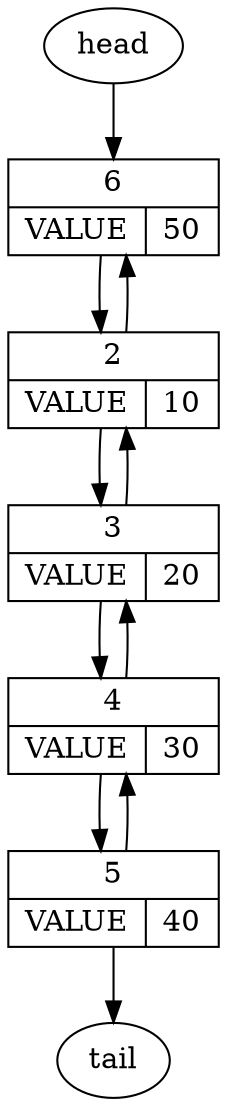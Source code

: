 digraph {
node6[label="{{6}|{VALUE | 50}}",shape=record];
node2[label="{{2}|{VALUE | 10}}",shape=record];
node2 -> node6;
node6 -> node2;
node3[label="{{3}|{VALUE | 20}}",shape=record];
node3 -> node2;
node2 -> node3;
node4[label="{{4}|{VALUE | 30}}",shape=record];
node4 -> node3;
node3 -> node4;
node5[label="{{5}|{VALUE | 40}}",shape=record];
node5 -> node4;
node4 -> node5;
head -> node6;
node5 -> tail;
}